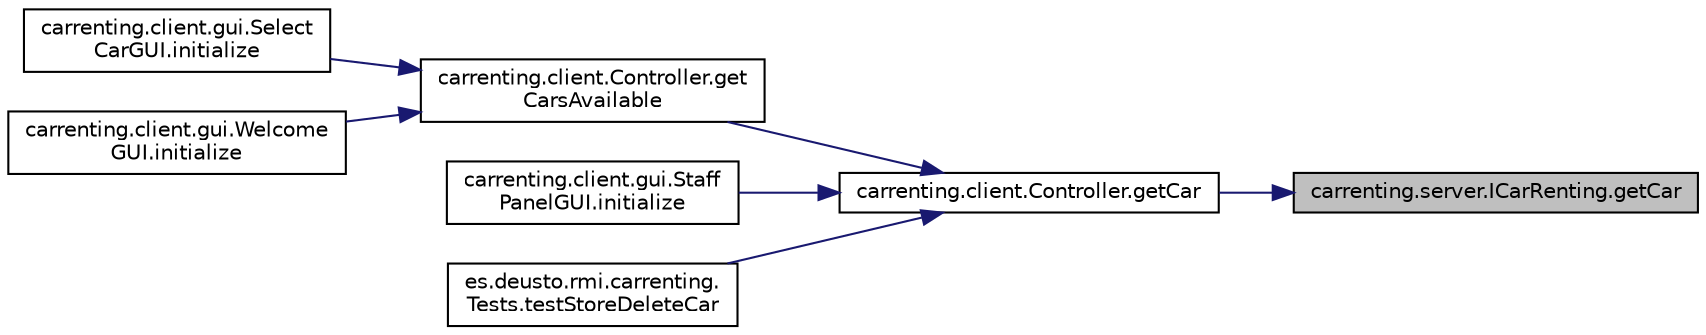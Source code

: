 digraph "carrenting.server.ICarRenting.getCar"
{
 // LATEX_PDF_SIZE
  edge [fontname="Helvetica",fontsize="10",labelfontname="Helvetica",labelfontsize="10"];
  node [fontname="Helvetica",fontsize="10",shape=record];
  rankdir="RL";
  Node11 [label="carrenting.server.ICarRenting.getCar",height=0.2,width=0.4,color="black", fillcolor="grey75", style="filled", fontcolor="black",tooltip=" "];
  Node11 -> Node12 [dir="back",color="midnightblue",fontsize="10",style="solid",fontname="Helvetica"];
  Node12 [label="carrenting.client.Controller.getCar",height=0.2,width=0.4,color="black", fillcolor="white", style="filled",URL="$classcarrenting_1_1client_1_1_controller.html#ae306f94b15ad4b3869d13ce8f6c46d45",tooltip=" "];
  Node12 -> Node13 [dir="back",color="midnightblue",fontsize="10",style="solid",fontname="Helvetica"];
  Node13 [label="carrenting.client.Controller.get\lCarsAvailable",height=0.2,width=0.4,color="black", fillcolor="white", style="filled",URL="$classcarrenting_1_1client_1_1_controller.html#a80d021acb8be8a60823c3da433f5495f",tooltip=" "];
  Node13 -> Node14 [dir="back",color="midnightblue",fontsize="10",style="solid",fontname="Helvetica"];
  Node14 [label="carrenting.client.gui.Select\lCarGUI.initialize",height=0.2,width=0.4,color="black", fillcolor="white", style="filled",URL="$classcarrenting_1_1client_1_1gui_1_1_select_car_g_u_i.html#a6e81cefc1c5bb31c0b0c5c7e766bc468",tooltip=" "];
  Node13 -> Node15 [dir="back",color="midnightblue",fontsize="10",style="solid",fontname="Helvetica"];
  Node15 [label="carrenting.client.gui.Welcome\lGUI.initialize",height=0.2,width=0.4,color="black", fillcolor="white", style="filled",URL="$classcarrenting_1_1client_1_1gui_1_1_welcome_g_u_i.html#a2bfdeb076ee5dec04b540de7b4e36a9f",tooltip=" "];
  Node12 -> Node16 [dir="back",color="midnightblue",fontsize="10",style="solid",fontname="Helvetica"];
  Node16 [label="carrenting.client.gui.Staff\lPanelGUI.initialize",height=0.2,width=0.4,color="black", fillcolor="white", style="filled",URL="$classcarrenting_1_1client_1_1gui_1_1_staff_panel_g_u_i.html#aa2e22ff26b5539e2f2b4fdaf3e948802",tooltip=" "];
  Node12 -> Node17 [dir="back",color="midnightblue",fontsize="10",style="solid",fontname="Helvetica"];
  Node17 [label="es.deusto.rmi.carrenting.\lTests.testStoreDeleteCar",height=0.2,width=0.4,color="black", fillcolor="white", style="filled",URL="$classes_1_1deusto_1_1rmi_1_1carrenting_1_1_tests.html#af8829dcf722f17efca1d53345b5a049a",tooltip=" "];
}
